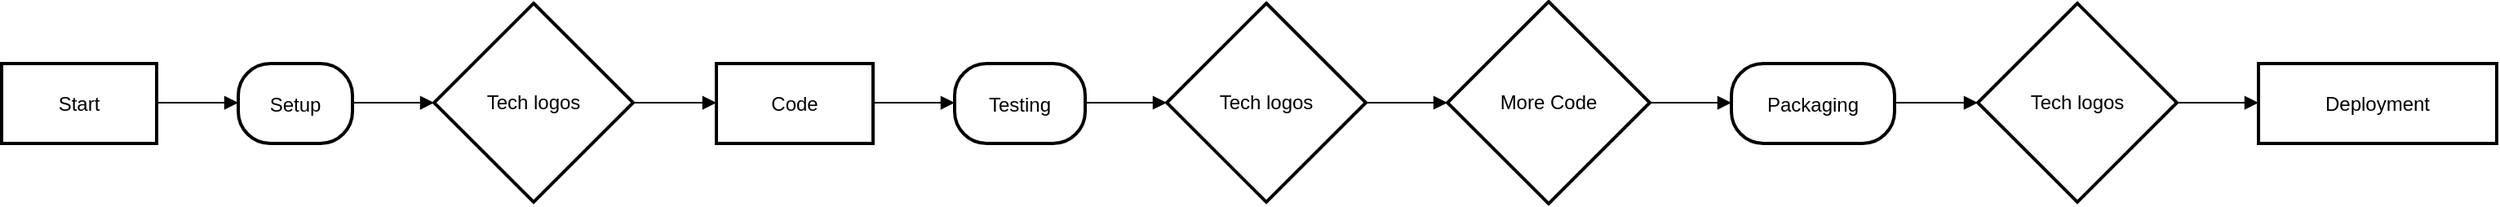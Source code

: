 <mxfile version="24.7.17">
  <diagram name="Page-1" id="0ZWu5uqiIAWmohs3wnO3">
    <mxGraphModel>
      <root>
        <mxCell id="0" />
        <mxCell id="1" parent="0" />
        <mxCell id="2" value="Start" style="whiteSpace=wrap;strokeWidth=2;" vertex="1" parent="1">
          <mxGeometry x="8" y="46" width="95" height="49" as="geometry" />
        </mxCell>
        <mxCell id="3" value="Setup" style="rounded=1;arcSize=40;strokeWidth=2" vertex="1" parent="1">
          <mxGeometry x="153" y="46" width="70" height="49" as="geometry" />
        </mxCell>
        <mxCell id="4" value="Tech logos" style="rhombus;strokeWidth=2;whiteSpace=wrap;" vertex="1" parent="1">
          <mxGeometry x="273" y="9" width="122" height="122" as="geometry" />
        </mxCell>
        <mxCell id="5" value="Code" style="whiteSpace=wrap;strokeWidth=2;" vertex="1" parent="1">
          <mxGeometry x="446" y="46" width="96" height="49" as="geometry" />
        </mxCell>
        <mxCell id="6" value="Testing" style="rounded=1;arcSize=40;strokeWidth=2" vertex="1" parent="1">
          <mxGeometry x="592" y="46" width="80" height="49" as="geometry" />
        </mxCell>
        <mxCell id="7" value="Tech logos" style="rhombus;strokeWidth=2;whiteSpace=wrap;" vertex="1" parent="1">
          <mxGeometry x="722" y="9" width="122" height="122" as="geometry" />
        </mxCell>
        <mxCell id="8" value="More Code" style="rhombus;strokeWidth=2;whiteSpace=wrap;" vertex="1" parent="1">
          <mxGeometry x="894" y="8" width="124" height="124" as="geometry" />
        </mxCell>
        <mxCell id="9" value="Packaging" style="rounded=1;arcSize=40;strokeWidth=2" vertex="1" parent="1">
          <mxGeometry x="1068" y="46" width="100" height="49" as="geometry" />
        </mxCell>
        <mxCell id="10" value="Tech logos" style="rhombus;strokeWidth=2;whiteSpace=wrap;" vertex="1" parent="1">
          <mxGeometry x="1219" y="9" width="122" height="122" as="geometry" />
        </mxCell>
        <mxCell id="11" value="Deployment" style="whiteSpace=wrap;strokeWidth=2;" vertex="1" parent="1">
          <mxGeometry x="1391" y="46" width="146" height="49" as="geometry" />
        </mxCell>
        <mxCell id="12" value="" style="curved=1;startArrow=none;endArrow=block;exitX=1;exitY=0.49;entryX=0;entryY=0.49;" edge="1" parent="1" source="2" target="3">
          <mxGeometry relative="1" as="geometry">
            <Array as="points" />
          </mxGeometry>
        </mxCell>
        <mxCell id="13" value="" style="curved=1;startArrow=none;endArrow=block;exitX=1.01;exitY=0.49;entryX=0;entryY=0.5;" edge="1" parent="1" source="3" target="4">
          <mxGeometry relative="1" as="geometry">
            <Array as="points" />
          </mxGeometry>
        </mxCell>
        <mxCell id="14" value="" style="curved=1;startArrow=none;endArrow=block;exitX=1.01;exitY=0.5;entryX=0;entryY=0.49;" edge="1" parent="1" source="4" target="5">
          <mxGeometry relative="1" as="geometry">
            <Array as="points" />
          </mxGeometry>
        </mxCell>
        <mxCell id="15" value="" style="curved=1;startArrow=none;endArrow=block;exitX=1;exitY=0.49;entryX=0;entryY=0.49;" edge="1" parent="1" source="5" target="6">
          <mxGeometry relative="1" as="geometry">
            <Array as="points" />
          </mxGeometry>
        </mxCell>
        <mxCell id="16" value="" style="curved=1;startArrow=none;endArrow=block;exitX=1;exitY=0.49;entryX=0;entryY=0.5;" edge="1" parent="1" source="6" target="7">
          <mxGeometry relative="1" as="geometry">
            <Array as="points" />
          </mxGeometry>
        </mxCell>
        <mxCell id="17" value="" style="curved=1;startArrow=none;endArrow=block;exitX=1;exitY=0.5;entryX=0;entryY=0.5;" edge="1" parent="1" source="7" target="8">
          <mxGeometry relative="1" as="geometry">
            <Array as="points" />
          </mxGeometry>
        </mxCell>
        <mxCell id="18" value="" style="curved=1;startArrow=none;endArrow=block;exitX=1;exitY=0.5;entryX=0;entryY=0.49;" edge="1" parent="1" source="8" target="9">
          <mxGeometry relative="1" as="geometry">
            <Array as="points" />
          </mxGeometry>
        </mxCell>
        <mxCell id="19" value="" style="curved=1;startArrow=none;endArrow=block;exitX=1.01;exitY=0.49;entryX=0;entryY=0.5;" edge="1" parent="1" source="9" target="10">
          <mxGeometry relative="1" as="geometry">
            <Array as="points" />
          </mxGeometry>
        </mxCell>
        <mxCell id="20" value="" style="curved=1;startArrow=none;endArrow=block;exitX=1;exitY=0.5;entryX=0;entryY=0.49;" edge="1" parent="1" source="10" target="11">
          <mxGeometry relative="1" as="geometry">
            <Array as="points" />
          </mxGeometry>
        </mxCell>
      </root>
    </mxGraphModel>
  </diagram>
</mxfile>
